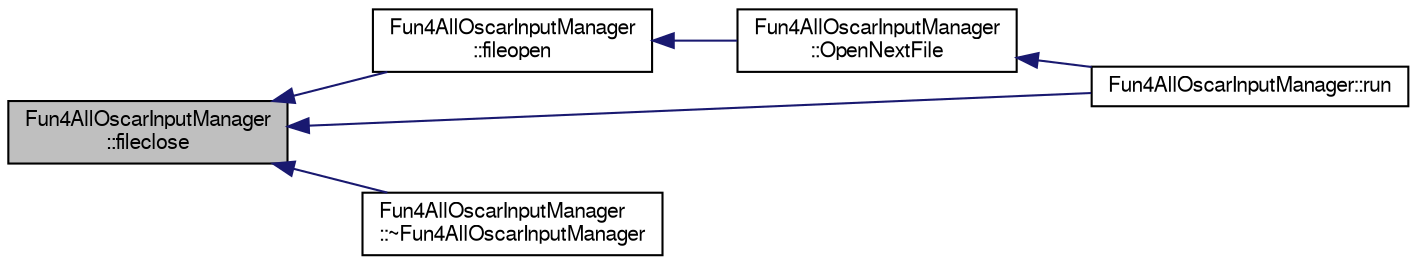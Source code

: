 digraph "Fun4AllOscarInputManager::fileclose"
{
  bgcolor="transparent";
  edge [fontname="FreeSans",fontsize="10",labelfontname="FreeSans",labelfontsize="10"];
  node [fontname="FreeSans",fontsize="10",shape=record];
  rankdir="LR";
  Node1 [label="Fun4AllOscarInputManager\l::fileclose",height=0.2,width=0.4,color="black", fillcolor="grey75", style="filled" fontcolor="black"];
  Node1 -> Node2 [dir="back",color="midnightblue",fontsize="10",style="solid",fontname="FreeSans"];
  Node2 [label="Fun4AllOscarInputManager\l::fileopen",height=0.2,width=0.4,color="black",URL="$db/d1f/classFun4AllOscarInputManager.html#a6fbe420ea4972e895f4061bb94ab9d77"];
  Node2 -> Node3 [dir="back",color="midnightblue",fontsize="10",style="solid",fontname="FreeSans"];
  Node3 [label="Fun4AllOscarInputManager\l::OpenNextFile",height=0.2,width=0.4,color="black",URL="$db/d1f/classFun4AllOscarInputManager.html#ab9a8e0287bd958f964a5dbd00d8be9f4"];
  Node3 -> Node4 [dir="back",color="midnightblue",fontsize="10",style="solid",fontname="FreeSans"];
  Node4 [label="Fun4AllOscarInputManager::run",height=0.2,width=0.4,color="black",URL="$db/d1f/classFun4AllOscarInputManager.html#a4be602bd8c9fe73f9dcc81c8871784a6"];
  Node1 -> Node4 [dir="back",color="midnightblue",fontsize="10",style="solid",fontname="FreeSans"];
  Node1 -> Node5 [dir="back",color="midnightblue",fontsize="10",style="solid",fontname="FreeSans"];
  Node5 [label="Fun4AllOscarInputManager\l::~Fun4AllOscarInputManager",height=0.2,width=0.4,color="black",URL="$db/d1f/classFun4AllOscarInputManager.html#a1539b7d7359d54056bdd1d972cc0994e"];
}
